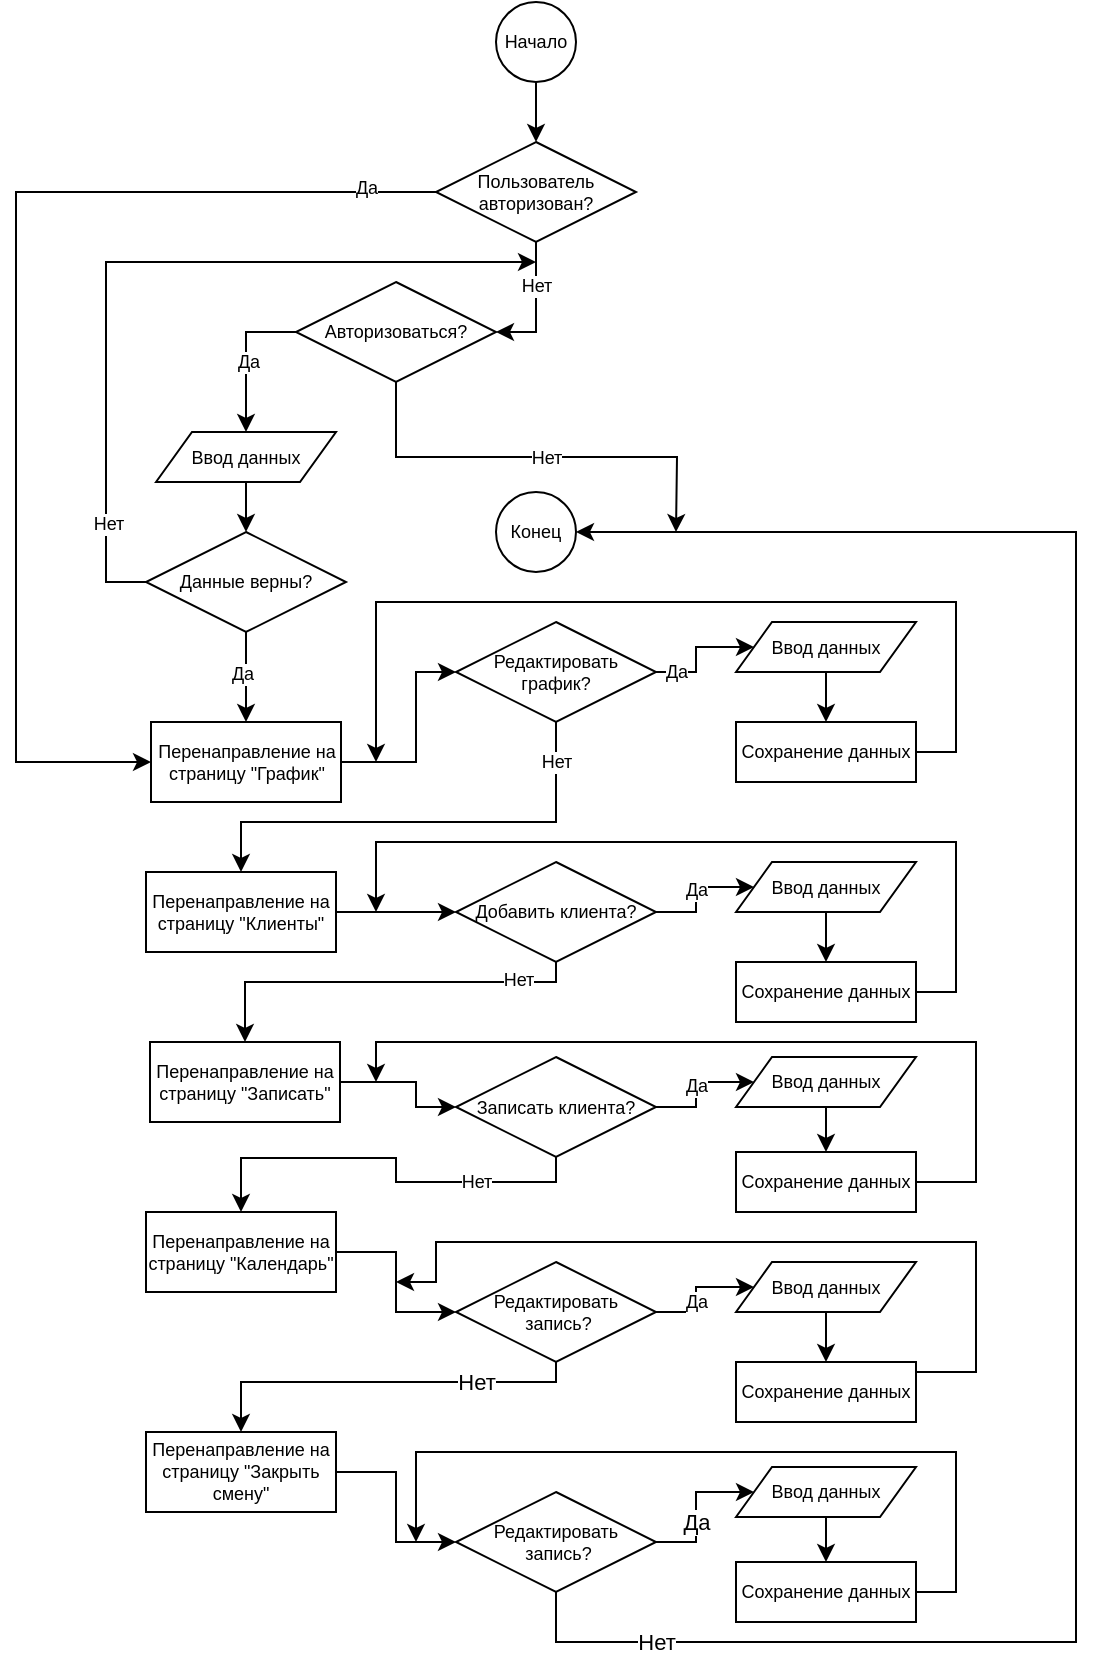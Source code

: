 <mxfile version="13.1.6" type="github"><diagram id="8SPaC2NhHjIFXykHgB_J" name="Page-1"><mxGraphModel dx="767" dy="1225" grid="1" gridSize="10" guides="1" tooltips="1" connect="1" arrows="1" fold="1" page="1" pageScale="1" pageWidth="827" pageHeight="1169" math="0" shadow="0"><root><mxCell id="0"/><mxCell id="1" parent="0"/><mxCell id="_gQ8Pvwjih3mKzfhWHJE-120" style="edgeStyle=orthogonalEdgeStyle;rounded=0;orthogonalLoop=1;jettySize=auto;html=1;entryX=0.5;entryY=0;entryDx=0;entryDy=0;fontSize=9;" parent="1" source="_gQ8Pvwjih3mKzfhWHJE-117" target="_gQ8Pvwjih3mKzfhWHJE-119" edge="1"><mxGeometry relative="1" as="geometry"/></mxCell><mxCell id="_gQ8Pvwjih3mKzfhWHJE-117" value="Начало" style="ellipse;whiteSpace=wrap;html=1;fontSize=9;" parent="1" vertex="1"><mxGeometry x="1000" y="40" width="40" height="40" as="geometry"/></mxCell><mxCell id="_gQ8Pvwjih3mKzfhWHJE-118" value="Конец" style="ellipse;whiteSpace=wrap;html=1;fontSize=9;" parent="1" vertex="1"><mxGeometry x="1000" y="285" width="40" height="40" as="geometry"/></mxCell><mxCell id="_gQ8Pvwjih3mKzfhWHJE-123" value="" style="edgeStyle=orthogonalEdgeStyle;rounded=0;orthogonalLoop=1;jettySize=auto;html=1;fontSize=9;entryX=1;entryY=0.5;entryDx=0;entryDy=0;" parent="1" source="_gQ8Pvwjih3mKzfhWHJE-119" target="_gQ8Pvwjih3mKzfhWHJE-122" edge="1"><mxGeometry relative="1" as="geometry"/></mxCell><mxCell id="_gQ8Pvwjih3mKzfhWHJE-125" value="Нет" style="edgeLabel;html=1;align=center;verticalAlign=middle;resizable=0;points=[];fontSize=9;" parent="_gQ8Pvwjih3mKzfhWHJE-123" vertex="1" connectable="0"><mxGeometry x="-0.671" y="1" relative="1" as="geometry"><mxPoint x="-1" y="10.95" as="offset"/></mxGeometry></mxCell><mxCell id="_gQ8Pvwjih3mKzfhWHJE-128" style="edgeStyle=orthogonalEdgeStyle;rounded=0;orthogonalLoop=1;jettySize=auto;html=1;fontSize=9;entryX=0;entryY=0.5;entryDx=0;entryDy=0;" parent="1" source="_gQ8Pvwjih3mKzfhWHJE-119" target="_gQ8Pvwjih3mKzfhWHJE-141" edge="1"><mxGeometry relative="1" as="geometry"><mxPoint x="760" y="135" as="targetPoint"/><Array as="points"><mxPoint x="760" y="135"/><mxPoint x="760" y="420"/></Array></mxGeometry></mxCell><mxCell id="_gQ8Pvwjih3mKzfhWHJE-144" value="Да" style="edgeLabel;html=1;align=center;verticalAlign=middle;resizable=0;points=[];fontSize=9;" parent="_gQ8Pvwjih3mKzfhWHJE-128" vertex="1" connectable="0"><mxGeometry x="-0.875" y="-2" relative="1" as="geometry"><mxPoint as="offset"/></mxGeometry></mxCell><mxCell id="_gQ8Pvwjih3mKzfhWHJE-119" value="&lt;font style=&quot;font-size: 9px&quot;&gt;Пользователь авторизован?&lt;/font&gt;" style="rhombus;whiteSpace=wrap;html=1;fontSize=9;" parent="1" vertex="1"><mxGeometry x="970" y="110" width="100" height="50" as="geometry"/></mxCell><mxCell id="_gQ8Pvwjih3mKzfhWHJE-126" style="edgeStyle=orthogonalEdgeStyle;rounded=0;orthogonalLoop=1;jettySize=auto;html=1;fontSize=9;exitX=0.5;exitY=1;exitDx=0;exitDy=0;" parent="1" source="_gQ8Pvwjih3mKzfhWHJE-122" edge="1"><mxGeometry relative="1" as="geometry"><mxPoint x="1090" y="305" as="targetPoint"/></mxGeometry></mxCell><mxCell id="_gQ8Pvwjih3mKzfhWHJE-127" value="Нет" style="edgeLabel;html=1;align=center;verticalAlign=middle;resizable=0;points=[];fontSize=9;" parent="_gQ8Pvwjih3mKzfhWHJE-126" vertex="1" connectable="0"><mxGeometry x="0.2" y="5" relative="1" as="geometry"><mxPoint x="-16.76" y="5" as="offset"/></mxGeometry></mxCell><mxCell id="_gQ8Pvwjih3mKzfhWHJE-130" style="edgeStyle=orthogonalEdgeStyle;rounded=0;orthogonalLoop=1;jettySize=auto;html=1;fontSize=9;entryX=0.5;entryY=0;entryDx=0;entryDy=0;exitX=0;exitY=0.5;exitDx=0;exitDy=0;" parent="1" source="_gQ8Pvwjih3mKzfhWHJE-122" target="_gQ8Pvwjih3mKzfhWHJE-129" edge="1"><mxGeometry relative="1" as="geometry"><mxPoint x="870" y="195" as="targetPoint"/></mxGeometry></mxCell><mxCell id="_gQ8Pvwjih3mKzfhWHJE-131" value="Да" style="edgeLabel;html=1;align=center;verticalAlign=middle;resizable=0;points=[];fontSize=9;" parent="_gQ8Pvwjih3mKzfhWHJE-130" vertex="1" connectable="0"><mxGeometry x="-0.361" y="15" relative="1" as="geometry"><mxPoint as="offset"/></mxGeometry></mxCell><mxCell id="_gQ8Pvwjih3mKzfhWHJE-122" value="Авторизоваться?" style="rhombus;whiteSpace=wrap;html=1;fontSize=9;" parent="1" vertex="1"><mxGeometry x="900" y="180" width="100" height="50" as="geometry"/></mxCell><mxCell id="_gQ8Pvwjih3mKzfhWHJE-137" style="edgeStyle=orthogonalEdgeStyle;rounded=0;orthogonalLoop=1;jettySize=auto;html=1;entryX=0.5;entryY=0;entryDx=0;entryDy=0;fontSize=9;" parent="1" source="_gQ8Pvwjih3mKzfhWHJE-129" target="_gQ8Pvwjih3mKzfhWHJE-134" edge="1"><mxGeometry relative="1" as="geometry"/></mxCell><mxCell id="_gQ8Pvwjih3mKzfhWHJE-129" value="&lt;span&gt;Ввод данных&lt;/span&gt;" style="shape=parallelogram;perimeter=parallelogramPerimeter;whiteSpace=wrap;html=1;fontSize=9;" parent="1" vertex="1"><mxGeometry x="830" y="255" width="90" height="25" as="geometry"/></mxCell><mxCell id="_gQ8Pvwjih3mKzfhWHJE-139" style="edgeStyle=orthogonalEdgeStyle;rounded=0;orthogonalLoop=1;jettySize=auto;html=1;fontSize=9;exitX=0;exitY=0.5;exitDx=0;exitDy=0;" parent="1" source="_gQ8Pvwjih3mKzfhWHJE-134" edge="1"><mxGeometry relative="1" as="geometry"><mxPoint x="1020" y="170" as="targetPoint"/><Array as="points"><mxPoint x="805" y="330"/><mxPoint x="805" y="170"/><mxPoint x="995" y="170"/></Array></mxGeometry></mxCell><mxCell id="_gQ8Pvwjih3mKzfhWHJE-140" value="Нет" style="edgeLabel;html=1;align=center;verticalAlign=middle;resizable=0;points=[];fontSize=9;" parent="_gQ8Pvwjih3mKzfhWHJE-139" vertex="1" connectable="0"><mxGeometry x="-0.362" y="-1" relative="1" as="geometry"><mxPoint y="76.29" as="offset"/></mxGeometry></mxCell><mxCell id="_gQ8Pvwjih3mKzfhWHJE-142" style="edgeStyle=orthogonalEdgeStyle;rounded=0;orthogonalLoop=1;jettySize=auto;html=1;fontSize=9;" parent="1" source="_gQ8Pvwjih3mKzfhWHJE-134" target="_gQ8Pvwjih3mKzfhWHJE-141" edge="1"><mxGeometry relative="1" as="geometry"/></mxCell><mxCell id="_gQ8Pvwjih3mKzfhWHJE-143" value="Да" style="edgeLabel;html=1;align=center;verticalAlign=middle;resizable=0;points=[];fontSize=9;" parent="_gQ8Pvwjih3mKzfhWHJE-142" vertex="1" connectable="0"><mxGeometry x="0.111" y="-2" relative="1" as="geometry"><mxPoint x="-0.03" y="-4.6" as="offset"/></mxGeometry></mxCell><mxCell id="_gQ8Pvwjih3mKzfhWHJE-134" value="Данные верны?" style="rhombus;whiteSpace=wrap;html=1;fontSize=9;" parent="1" vertex="1"><mxGeometry x="825" y="305" width="100" height="50" as="geometry"/></mxCell><mxCell id="_gQ8Pvwjih3mKzfhWHJE-146" style="edgeStyle=orthogonalEdgeStyle;rounded=0;orthogonalLoop=1;jettySize=auto;html=1;entryX=0;entryY=0.5;entryDx=0;entryDy=0;fontSize=9;" parent="1" source="_gQ8Pvwjih3mKzfhWHJE-141" target="_gQ8Pvwjih3mKzfhWHJE-145" edge="1"><mxGeometry relative="1" as="geometry"><Array as="points"><mxPoint x="960" y="420"/><mxPoint x="960" y="375"/></Array></mxGeometry></mxCell><mxCell id="_gQ8Pvwjih3mKzfhWHJE-141" value="Перенаправление на страницу &quot;График&quot;" style="rounded=0;whiteSpace=wrap;html=1;fontSize=9;" parent="1" vertex="1"><mxGeometry x="827.5" y="400" width="95" height="40" as="geometry"/></mxCell><mxCell id="_gQ8Pvwjih3mKzfhWHJE-147" style="edgeStyle=orthogonalEdgeStyle;rounded=0;orthogonalLoop=1;jettySize=auto;html=1;fontSize=9;entryX=0;entryY=0.5;entryDx=0;entryDy=0;" parent="1" source="_gQ8Pvwjih3mKzfhWHJE-145" target="_gQ8Pvwjih3mKzfhWHJE-151" edge="1"><mxGeometry relative="1" as="geometry"><mxPoint x="1020" y="450" as="targetPoint"/></mxGeometry></mxCell><mxCell id="_gQ8Pvwjih3mKzfhWHJE-153" value="Да" style="edgeLabel;html=1;align=center;verticalAlign=middle;resizable=0;points=[];fontSize=9;" parent="_gQ8Pvwjih3mKzfhWHJE-147" vertex="1" connectable="0"><mxGeometry x="-0.372" relative="1" as="geometry"><mxPoint x="-9.31" as="offset"/></mxGeometry></mxCell><mxCell id="_gQ8Pvwjih3mKzfhWHJE-160" value="Нет" style="edgeStyle=orthogonalEdgeStyle;rounded=0;orthogonalLoop=1;jettySize=auto;html=1;fontSize=9;entryX=0.5;entryY=0;entryDx=0;entryDy=0;exitX=0.5;exitY=1;exitDx=0;exitDy=0;" parent="1" source="_gQ8Pvwjih3mKzfhWHJE-145" target="_gQ8Pvwjih3mKzfhWHJE-149" edge="1"><mxGeometry x="-0.828" relative="1" as="geometry"><mxPoint x="1030" y="460" as="targetPoint"/><Array as="points"><mxPoint x="1030" y="450"/><mxPoint x="873" y="450"/></Array><mxPoint as="offset"/></mxGeometry></mxCell><mxCell id="_gQ8Pvwjih3mKzfhWHJE-145" value="Редактировать график?" style="rhombus;whiteSpace=wrap;html=1;fontSize=9;" parent="1" vertex="1"><mxGeometry x="980" y="350" width="100" height="50" as="geometry"/></mxCell><mxCell id="_gQ8Pvwjih3mKzfhWHJE-172" style="edgeStyle=orthogonalEdgeStyle;rounded=0;orthogonalLoop=1;jettySize=auto;html=1;entryX=0;entryY=0.5;entryDx=0;entryDy=0;fontSize=9;" parent="1" source="_gQ8Pvwjih3mKzfhWHJE-149" target="_gQ8Pvwjih3mKzfhWHJE-162" edge="1"><mxGeometry relative="1" as="geometry"><Array as="points"><mxPoint x="970" y="495"/><mxPoint x="970" y="495"/></Array></mxGeometry></mxCell><mxCell id="_gQ8Pvwjih3mKzfhWHJE-149" value="Перенаправление на страницу &quot;Клиенты&quot;" style="rounded=0;whiteSpace=wrap;html=1;fontSize=9;" parent="1" vertex="1"><mxGeometry x="825" y="475" width="95" height="40" as="geometry"/></mxCell><mxCell id="_gQ8Pvwjih3mKzfhWHJE-159" style="edgeStyle=orthogonalEdgeStyle;rounded=0;orthogonalLoop=1;jettySize=auto;html=1;fontSize=9;exitX=1;exitY=0.5;exitDx=0;exitDy=0;" parent="1" source="_gQ8Pvwjih3mKzfhWHJE-150" edge="1"><mxGeometry relative="1" as="geometry"><mxPoint x="940" y="420" as="targetPoint"/><Array as="points"><mxPoint x="1230" y="415"/><mxPoint x="1230" y="340"/><mxPoint x="940" y="340"/></Array></mxGeometry></mxCell><mxCell id="_gQ8Pvwjih3mKzfhWHJE-150" value="Сохранение данных" style="rounded=0;whiteSpace=wrap;html=1;fontSize=9;" parent="1" vertex="1"><mxGeometry x="1120" y="400" width="90" height="30" as="geometry"/></mxCell><mxCell id="_gQ8Pvwjih3mKzfhWHJE-152" style="edgeStyle=orthogonalEdgeStyle;rounded=0;orthogonalLoop=1;jettySize=auto;html=1;fontSize=9;" parent="1" source="_gQ8Pvwjih3mKzfhWHJE-151" target="_gQ8Pvwjih3mKzfhWHJE-150" edge="1"><mxGeometry relative="1" as="geometry"/></mxCell><mxCell id="_gQ8Pvwjih3mKzfhWHJE-151" value="&lt;span&gt;Ввод данных&lt;/span&gt;" style="shape=parallelogram;perimeter=parallelogramPerimeter;whiteSpace=wrap;html=1;fontSize=9;" parent="1" vertex="1"><mxGeometry x="1120" y="350" width="90" height="25" as="geometry"/></mxCell><mxCell id="_gQ8Pvwjih3mKzfhWHJE-163" value="Да" style="edgeStyle=orthogonalEdgeStyle;rounded=0;orthogonalLoop=1;jettySize=auto;html=1;fontSize=9;entryX=0;entryY=0.5;entryDx=0;entryDy=0;" parent="1" source="_gQ8Pvwjih3mKzfhWHJE-162" target="_gQ8Pvwjih3mKzfhWHJE-165" edge="1"><mxGeometry relative="1" as="geometry"><mxPoint x="1130" y="515" as="targetPoint"/></mxGeometry></mxCell><mxCell id="_gQ8Pvwjih3mKzfhWHJE-175" style="edgeStyle=orthogonalEdgeStyle;rounded=0;orthogonalLoop=1;jettySize=auto;html=1;fontSize=9;entryX=0.5;entryY=0;entryDx=0;entryDy=0;" parent="1" source="_gQ8Pvwjih3mKzfhWHJE-162" target="_gQ8Pvwjih3mKzfhWHJE-174" edge="1"><mxGeometry relative="1" as="geometry"><mxPoint x="1030" y="560" as="targetPoint"/><Array as="points"><mxPoint x="1030" y="530"/><mxPoint x="875" y="530"/></Array></mxGeometry></mxCell><mxCell id="_gQ8Pvwjih3mKzfhWHJE-176" value="Нет" style="edgeLabel;html=1;align=center;verticalAlign=middle;resizable=0;points=[];fontSize=9;" parent="_gQ8Pvwjih3mKzfhWHJE-175" vertex="1" connectable="0"><mxGeometry x="-0.253" y="-1" relative="1" as="geometry"><mxPoint x="43.33" as="offset"/></mxGeometry></mxCell><mxCell id="_gQ8Pvwjih3mKzfhWHJE-162" value="Добавить клиента?" style="rhombus;whiteSpace=wrap;html=1;fontSize=9;" parent="1" vertex="1"><mxGeometry x="980" y="470" width="100" height="50" as="geometry"/></mxCell><mxCell id="_gQ8Pvwjih3mKzfhWHJE-173" style="edgeStyle=orthogonalEdgeStyle;rounded=0;orthogonalLoop=1;jettySize=auto;html=1;fontSize=9;exitX=1;exitY=0.5;exitDx=0;exitDy=0;" parent="1" source="_gQ8Pvwjih3mKzfhWHJE-164" edge="1"><mxGeometry relative="1" as="geometry"><mxPoint x="940" y="495" as="targetPoint"/><Array as="points"><mxPoint x="1230" y="535"/><mxPoint x="1230" y="460"/><mxPoint x="940" y="460"/><mxPoint x="940" y="485"/></Array></mxGeometry></mxCell><mxCell id="_gQ8Pvwjih3mKzfhWHJE-164" value="Сохранение данных" style="rounded=0;whiteSpace=wrap;html=1;fontSize=9;" parent="1" vertex="1"><mxGeometry x="1120" y="520" width="90" height="30" as="geometry"/></mxCell><mxCell id="_gQ8Pvwjih3mKzfhWHJE-170" style="edgeStyle=orthogonalEdgeStyle;rounded=0;orthogonalLoop=1;jettySize=auto;html=1;fontSize=9;" parent="1" source="_gQ8Pvwjih3mKzfhWHJE-165" target="_gQ8Pvwjih3mKzfhWHJE-164" edge="1"><mxGeometry relative="1" as="geometry"/></mxCell><mxCell id="_gQ8Pvwjih3mKzfhWHJE-165" value="&lt;span&gt;Ввод данных&lt;/span&gt;" style="shape=parallelogram;perimeter=parallelogramPerimeter;whiteSpace=wrap;html=1;fontSize=9;" parent="1" vertex="1"><mxGeometry x="1120" y="470" width="90" height="25" as="geometry"/></mxCell><mxCell id="_gQ8Pvwjih3mKzfhWHJE-179" style="edgeStyle=orthogonalEdgeStyle;rounded=0;orthogonalLoop=1;jettySize=auto;html=1;entryX=0;entryY=0.5;entryDx=0;entryDy=0;fontSize=9;" parent="1" source="_gQ8Pvwjih3mKzfhWHJE-174" target="_gQ8Pvwjih3mKzfhWHJE-177" edge="1"><mxGeometry relative="1" as="geometry"><Array as="points"><mxPoint x="960" y="580"/><mxPoint x="960" y="593"/></Array></mxGeometry></mxCell><mxCell id="_gQ8Pvwjih3mKzfhWHJE-174" value="Перенаправление на страницу &quot;Записать&quot;" style="rounded=0;whiteSpace=wrap;html=1;fontSize=9;" parent="1" vertex="1"><mxGeometry x="827" y="560" width="95" height="40" as="geometry"/></mxCell><mxCell id="_gQ8Pvwjih3mKzfhWHJE-184" value="Да" style="edgeStyle=orthogonalEdgeStyle;rounded=0;orthogonalLoop=1;jettySize=auto;html=1;entryX=0;entryY=0.5;entryDx=0;entryDy=0;fontSize=9;" parent="1" source="_gQ8Pvwjih3mKzfhWHJE-177" target="_gQ8Pvwjih3mKzfhWHJE-183" edge="1"><mxGeometry relative="1" as="geometry"/></mxCell><mxCell id="_gQ8Pvwjih3mKzfhWHJE-186" value="Нет" style="edgeStyle=orthogonalEdgeStyle;rounded=0;orthogonalLoop=1;jettySize=auto;html=1;fontSize=9;entryX=0.5;entryY=0;entryDx=0;entryDy=0;exitX=0.5;exitY=1;exitDx=0;exitDy=0;" parent="1" source="_gQ8Pvwjih3mKzfhWHJE-177" target="_gQ8Pvwjih3mKzfhWHJE-187" edge="1"><mxGeometry x="-0.498" relative="1" as="geometry"><mxPoint x="1030" y="660" as="targetPoint"/><Array as="points"><mxPoint x="1030" y="630"/><mxPoint x="950" y="630"/><mxPoint x="950" y="618"/><mxPoint x="873" y="618"/></Array><mxPoint as="offset"/></mxGeometry></mxCell><mxCell id="_gQ8Pvwjih3mKzfhWHJE-177" value="Записать клиента?" style="rhombus;whiteSpace=wrap;html=1;fontSize=9;" parent="1" vertex="1"><mxGeometry x="980" y="567.5" width="100" height="50" as="geometry"/></mxCell><mxCell id="_gQ8Pvwjih3mKzfhWHJE-185" style="edgeStyle=orthogonalEdgeStyle;rounded=0;orthogonalLoop=1;jettySize=auto;html=1;fontSize=9;exitX=1;exitY=0.5;exitDx=0;exitDy=0;" parent="1" source="_gQ8Pvwjih3mKzfhWHJE-181" edge="1"><mxGeometry relative="1" as="geometry"><mxPoint x="940" y="580" as="targetPoint"/><Array as="points"><mxPoint x="1240" y="630"/><mxPoint x="1240" y="560"/><mxPoint x="940" y="560"/><mxPoint x="940" y="580"/></Array></mxGeometry></mxCell><mxCell id="_gQ8Pvwjih3mKzfhWHJE-181" value="Сохранение данных" style="rounded=0;whiteSpace=wrap;html=1;fontSize=9;" parent="1" vertex="1"><mxGeometry x="1120" y="615" width="90" height="30" as="geometry"/></mxCell><mxCell id="_gQ8Pvwjih3mKzfhWHJE-182" style="edgeStyle=orthogonalEdgeStyle;rounded=0;orthogonalLoop=1;jettySize=auto;html=1;fontSize=9;" parent="1" source="_gQ8Pvwjih3mKzfhWHJE-183" target="_gQ8Pvwjih3mKzfhWHJE-181" edge="1"><mxGeometry relative="1" as="geometry"/></mxCell><mxCell id="_gQ8Pvwjih3mKzfhWHJE-183" value="&lt;span&gt;Ввод данных&lt;/span&gt;" style="shape=parallelogram;perimeter=parallelogramPerimeter;whiteSpace=wrap;html=1;fontSize=9;" parent="1" vertex="1"><mxGeometry x="1120" y="567.5" width="90" height="25" as="geometry"/></mxCell><mxCell id="_gQ8Pvwjih3mKzfhWHJE-189" style="edgeStyle=orthogonalEdgeStyle;rounded=0;orthogonalLoop=1;jettySize=auto;html=1;entryX=0;entryY=0.5;entryDx=0;entryDy=0;fontSize=9;" parent="1" source="_gQ8Pvwjih3mKzfhWHJE-187" target="_gQ8Pvwjih3mKzfhWHJE-188" edge="1"><mxGeometry relative="1" as="geometry"/></mxCell><mxCell id="_gQ8Pvwjih3mKzfhWHJE-187" value="Перенаправление на страницу &quot;Календарь&quot;" style="rounded=0;whiteSpace=wrap;html=1;fontSize=9;" parent="1" vertex="1"><mxGeometry x="825" y="645" width="95" height="40" as="geometry"/></mxCell><mxCell id="_gQ8Pvwjih3mKzfhWHJE-192" value="Да" style="edgeStyle=orthogonalEdgeStyle;rounded=0;orthogonalLoop=1;jettySize=auto;html=1;entryX=0;entryY=0.5;entryDx=0;entryDy=0;fontSize=9;" parent="1" source="_gQ8Pvwjih3mKzfhWHJE-188" target="_gQ8Pvwjih3mKzfhWHJE-191" edge="1"><mxGeometry x="-0.184" relative="1" as="geometry"><mxPoint as="offset"/></mxGeometry></mxCell><mxCell id="_gu-qUydV6Rvh-BBgHvx-1" style="edgeStyle=orthogonalEdgeStyle;rounded=0;orthogonalLoop=1;jettySize=auto;html=1;entryX=0.5;entryY=0;entryDx=0;entryDy=0;exitX=0.5;exitY=1;exitDx=0;exitDy=0;" edge="1" parent="1" source="_gQ8Pvwjih3mKzfhWHJE-188" target="_gQ8Pvwjih3mKzfhWHJE-196"><mxGeometry relative="1" as="geometry"><Array as="points"><mxPoint x="1030" y="730"/><mxPoint x="873" y="730"/></Array></mxGeometry></mxCell><mxCell id="_gu-qUydV6Rvh-BBgHvx-12" value="Нет" style="edgeLabel;html=1;align=center;verticalAlign=middle;resizable=0;points=[];" vertex="1" connectable="0" parent="_gu-qUydV6Rvh-BBgHvx-1"><mxGeometry x="-0.475" relative="1" as="geometry"><mxPoint as="offset"/></mxGeometry></mxCell><mxCell id="_gQ8Pvwjih3mKzfhWHJE-188" value="Редактировать&lt;br&gt;&amp;nbsp;запись?" style="rhombus;whiteSpace=wrap;html=1;fontSize=9;" parent="1" vertex="1"><mxGeometry x="980" y="670" width="100" height="50" as="geometry"/></mxCell><mxCell id="_gQ8Pvwjih3mKzfhWHJE-194" style="edgeStyle=orthogonalEdgeStyle;rounded=0;orthogonalLoop=1;jettySize=auto;html=1;fontSize=9;exitX=1;exitY=0.5;exitDx=0;exitDy=0;" parent="1" source="_gQ8Pvwjih3mKzfhWHJE-190" edge="1"><mxGeometry relative="1" as="geometry"><mxPoint x="950" y="680" as="targetPoint"/><Array as="points"><mxPoint x="1210" y="725"/><mxPoint x="1240" y="725"/><mxPoint x="1240" y="660"/><mxPoint x="970" y="660"/><mxPoint x="970" y="680"/><mxPoint x="950" y="680"/></Array></mxGeometry></mxCell><mxCell id="_gQ8Pvwjih3mKzfhWHJE-190" value="Сохранение данных" style="rounded=0;whiteSpace=wrap;html=1;fontSize=9;" parent="1" vertex="1"><mxGeometry x="1120" y="720" width="90" height="30" as="geometry"/></mxCell><mxCell id="_gQ8Pvwjih3mKzfhWHJE-193" style="edgeStyle=orthogonalEdgeStyle;rounded=0;orthogonalLoop=1;jettySize=auto;html=1;entryX=0.5;entryY=0;entryDx=0;entryDy=0;fontSize=9;" parent="1" source="_gQ8Pvwjih3mKzfhWHJE-191" target="_gQ8Pvwjih3mKzfhWHJE-190" edge="1"><mxGeometry relative="1" as="geometry"/></mxCell><mxCell id="_gQ8Pvwjih3mKzfhWHJE-191" value="&lt;span&gt;Ввод данных&lt;/span&gt;" style="shape=parallelogram;perimeter=parallelogramPerimeter;whiteSpace=wrap;html=1;fontSize=9;" parent="1" vertex="1"><mxGeometry x="1120" y="670" width="90" height="25" as="geometry"/></mxCell><mxCell id="_gu-qUydV6Rvh-BBgHvx-3" style="edgeStyle=orthogonalEdgeStyle;rounded=0;orthogonalLoop=1;jettySize=auto;html=1;entryX=0;entryY=0.5;entryDx=0;entryDy=0;" edge="1" parent="1" source="_gQ8Pvwjih3mKzfhWHJE-196" target="_gu-qUydV6Rvh-BBgHvx-2"><mxGeometry relative="1" as="geometry"/></mxCell><mxCell id="_gQ8Pvwjih3mKzfhWHJE-196" value="Перенаправление на страницу &quot;Закрыть смену&quot;" style="rounded=0;whiteSpace=wrap;html=1;fontSize=9;" parent="1" vertex="1"><mxGeometry x="825" y="755" width="95" height="40" as="geometry"/></mxCell><mxCell id="_gu-qUydV6Rvh-BBgHvx-4" value="Да" style="edgeStyle=orthogonalEdgeStyle;rounded=0;orthogonalLoop=1;jettySize=auto;html=1;entryX=0;entryY=0.5;entryDx=0;entryDy=0;" edge="1" parent="1" source="_gu-qUydV6Rvh-BBgHvx-2" target="_gu-qUydV6Rvh-BBgHvx-7"><mxGeometry x="-0.184" relative="1" as="geometry"><mxPoint x="1120" y="785" as="targetPoint"/><mxPoint as="offset"/></mxGeometry></mxCell><mxCell id="_gu-qUydV6Rvh-BBgHvx-9" style="edgeStyle=orthogonalEdgeStyle;rounded=0;orthogonalLoop=1;jettySize=auto;html=1;entryX=1;entryY=0.5;entryDx=0;entryDy=0;exitX=0.5;exitY=1;exitDx=0;exitDy=0;" edge="1" parent="1" source="_gu-qUydV6Rvh-BBgHvx-2" target="_gQ8Pvwjih3mKzfhWHJE-118"><mxGeometry relative="1" as="geometry"><mxPoint x="1030" y="910" as="targetPoint"/><Array as="points"><mxPoint x="1030" y="860"/><mxPoint x="1290" y="860"/><mxPoint x="1290" y="305"/></Array></mxGeometry></mxCell><mxCell id="_gu-qUydV6Rvh-BBgHvx-10" value="Нет" style="edgeLabel;html=1;align=center;verticalAlign=middle;resizable=0;points=[];" vertex="1" connectable="0" parent="_gu-qUydV6Rvh-BBgHvx-9"><mxGeometry x="-0.333" y="-1" relative="1" as="geometry"><mxPoint x="-211.03" y="78.38" as="offset"/></mxGeometry></mxCell><mxCell id="_gu-qUydV6Rvh-BBgHvx-2" value="Редактировать&lt;br&gt;&amp;nbsp;запись?" style="rhombus;whiteSpace=wrap;html=1;fontSize=9;" vertex="1" parent="1"><mxGeometry x="980" y="785" width="100" height="50" as="geometry"/></mxCell><mxCell id="_gu-qUydV6Rvh-BBgHvx-11" style="edgeStyle=orthogonalEdgeStyle;rounded=0;orthogonalLoop=1;jettySize=auto;html=1;exitX=1;exitY=0.5;exitDx=0;exitDy=0;" edge="1" parent="1" source="_gu-qUydV6Rvh-BBgHvx-5"><mxGeometry relative="1" as="geometry"><mxPoint x="960" y="810" as="targetPoint"/><Array as="points"><mxPoint x="1230" y="835"/><mxPoint x="1230" y="765"/></Array></mxGeometry></mxCell><mxCell id="_gu-qUydV6Rvh-BBgHvx-5" value="Сохранение данных" style="rounded=0;whiteSpace=wrap;html=1;fontSize=9;" vertex="1" parent="1"><mxGeometry x="1120" y="820" width="90" height="30" as="geometry"/></mxCell><mxCell id="_gu-qUydV6Rvh-BBgHvx-6" style="edgeStyle=orthogonalEdgeStyle;rounded=0;orthogonalLoop=1;jettySize=auto;html=1;entryX=0.5;entryY=0;entryDx=0;entryDy=0;fontSize=9;" edge="1" parent="1" source="_gu-qUydV6Rvh-BBgHvx-7" target="_gu-qUydV6Rvh-BBgHvx-5"><mxGeometry relative="1" as="geometry"/></mxCell><mxCell id="_gu-qUydV6Rvh-BBgHvx-7" value="&lt;span&gt;Ввод данных&lt;/span&gt;" style="shape=parallelogram;perimeter=parallelogramPerimeter;whiteSpace=wrap;html=1;fontSize=9;" vertex="1" parent="1"><mxGeometry x="1120" y="772.5" width="90" height="25" as="geometry"/></mxCell></root></mxGraphModel></diagram></mxfile>
